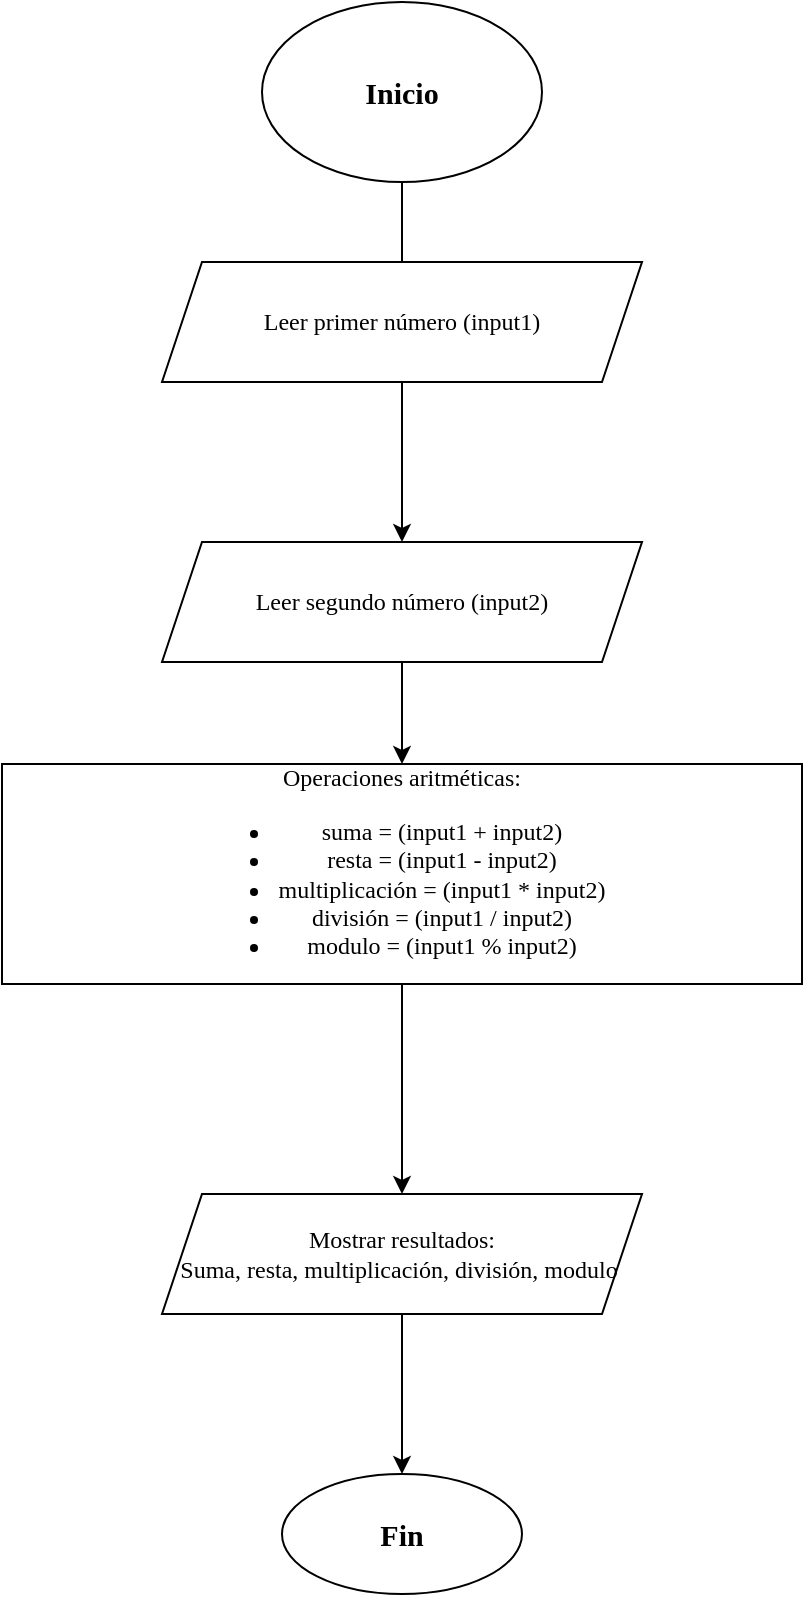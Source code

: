 <mxfile version="16.4.6" type="device"><diagram id="FUDktOvvoG1yuj70NqSh" name="Page-1"><mxGraphModel dx="1447" dy="750" grid="1" gridSize="10" guides="1" tooltips="1" connect="1" arrows="1" fold="1" page="1" pageScale="1" pageWidth="827" pageHeight="1169" math="0" shadow="0"><root><mxCell id="0"/><mxCell id="1" parent="0"/><mxCell id="xdhT3SaIeFbTcmJx3Xm7-1" value="&lt;h2&gt;&lt;font face=&quot;Tahoma&quot; style=&quot;font-size: 15px&quot;&gt;Inicio&lt;/font&gt;&lt;/h2&gt;" style="ellipse;whiteSpace=wrap;html=1;" vertex="1" parent="1"><mxGeometry x="340" y="60" width="140" height="90" as="geometry"/></mxCell><mxCell id="xdhT3SaIeFbTcmJx3Xm7-2" value="" style="endArrow=classic;html=1;rounded=0;fontFamily=Tahoma;" edge="1" parent="1" source="xdhT3SaIeFbTcmJx3Xm7-1"><mxGeometry width="50" height="50" relative="1" as="geometry"><mxPoint x="390" y="240" as="sourcePoint"/><mxPoint x="410" y="200" as="targetPoint"/></mxGeometry></mxCell><mxCell id="xdhT3SaIeFbTcmJx3Xm7-5" value="" style="edgeStyle=orthogonalEdgeStyle;rounded=0;orthogonalLoop=1;jettySize=auto;html=1;fontFamily=Tahoma;" edge="1" parent="1" source="xdhT3SaIeFbTcmJx3Xm7-3" target="xdhT3SaIeFbTcmJx3Xm7-4"><mxGeometry relative="1" as="geometry"/></mxCell><mxCell id="xdhT3SaIeFbTcmJx3Xm7-3" value="Leer primer número (input1)" style="shape=parallelogram;perimeter=parallelogramPerimeter;whiteSpace=wrap;html=1;fixedSize=1;fontFamily=Tahoma;" vertex="1" parent="1"><mxGeometry x="290" y="190" width="240" height="60" as="geometry"/></mxCell><mxCell id="xdhT3SaIeFbTcmJx3Xm7-8" value="" style="edgeStyle=orthogonalEdgeStyle;rounded=0;orthogonalLoop=1;jettySize=auto;html=1;fontFamily=Tahoma;" edge="1" parent="1" source="xdhT3SaIeFbTcmJx3Xm7-4" target="xdhT3SaIeFbTcmJx3Xm7-7"><mxGeometry relative="1" as="geometry"/></mxCell><mxCell id="xdhT3SaIeFbTcmJx3Xm7-4" value="Leer segundo número (input2)" style="shape=parallelogram;perimeter=parallelogramPerimeter;whiteSpace=wrap;html=1;fixedSize=1;fontFamily=Tahoma;" vertex="1" parent="1"><mxGeometry x="290" y="330" width="240" height="60" as="geometry"/></mxCell><mxCell id="xdhT3SaIeFbTcmJx3Xm7-10" value="" style="edgeStyle=orthogonalEdgeStyle;rounded=0;orthogonalLoop=1;jettySize=auto;html=1;fontFamily=Tahoma;" edge="1" parent="1" source="xdhT3SaIeFbTcmJx3Xm7-7" target="xdhT3SaIeFbTcmJx3Xm7-9"><mxGeometry relative="1" as="geometry"/></mxCell><mxCell id="xdhT3SaIeFbTcmJx3Xm7-7" value="Operaciones aritméticas:&lt;br&gt;&lt;ul&gt;&lt;li&gt;suma = (input1 + input2)&lt;/li&gt;&lt;li&gt;resta = (input1 - input2)&lt;/li&gt;&lt;li&gt;multiplicación = (input1 * input2)&lt;/li&gt;&lt;li&gt;división = (input1 / input2)&lt;/li&gt;&lt;li&gt;modulo = (input1 % input2)&lt;/li&gt;&lt;/ul&gt;" style="whiteSpace=wrap;html=1;fontFamily=Tahoma;" vertex="1" parent="1"><mxGeometry x="210" y="441" width="400" height="110" as="geometry"/></mxCell><mxCell id="xdhT3SaIeFbTcmJx3Xm7-12" value="" style="edgeStyle=orthogonalEdgeStyle;rounded=0;orthogonalLoop=1;jettySize=auto;html=1;fontFamily=Tahoma;" edge="1" parent="1" source="xdhT3SaIeFbTcmJx3Xm7-9" target="xdhT3SaIeFbTcmJx3Xm7-11"><mxGeometry relative="1" as="geometry"/></mxCell><mxCell id="xdhT3SaIeFbTcmJx3Xm7-9" value="Mostrar resultados:&lt;br&gt;Suma, resta, multiplicación, división, modulo&amp;nbsp;" style="shape=parallelogram;perimeter=parallelogramPerimeter;whiteSpace=wrap;html=1;fixedSize=1;fontFamily=Tahoma;" vertex="1" parent="1"><mxGeometry x="290" y="656" width="240" height="60" as="geometry"/></mxCell><mxCell id="xdhT3SaIeFbTcmJx3Xm7-11" value="&lt;b&gt;&lt;font style=&quot;font-size: 15px&quot;&gt;Fin&lt;/font&gt;&lt;/b&gt;" style="ellipse;whiteSpace=wrap;html=1;fontFamily=Tahoma;" vertex="1" parent="1"><mxGeometry x="350" y="796" width="120" height="60" as="geometry"/></mxCell></root></mxGraphModel></diagram></mxfile>
